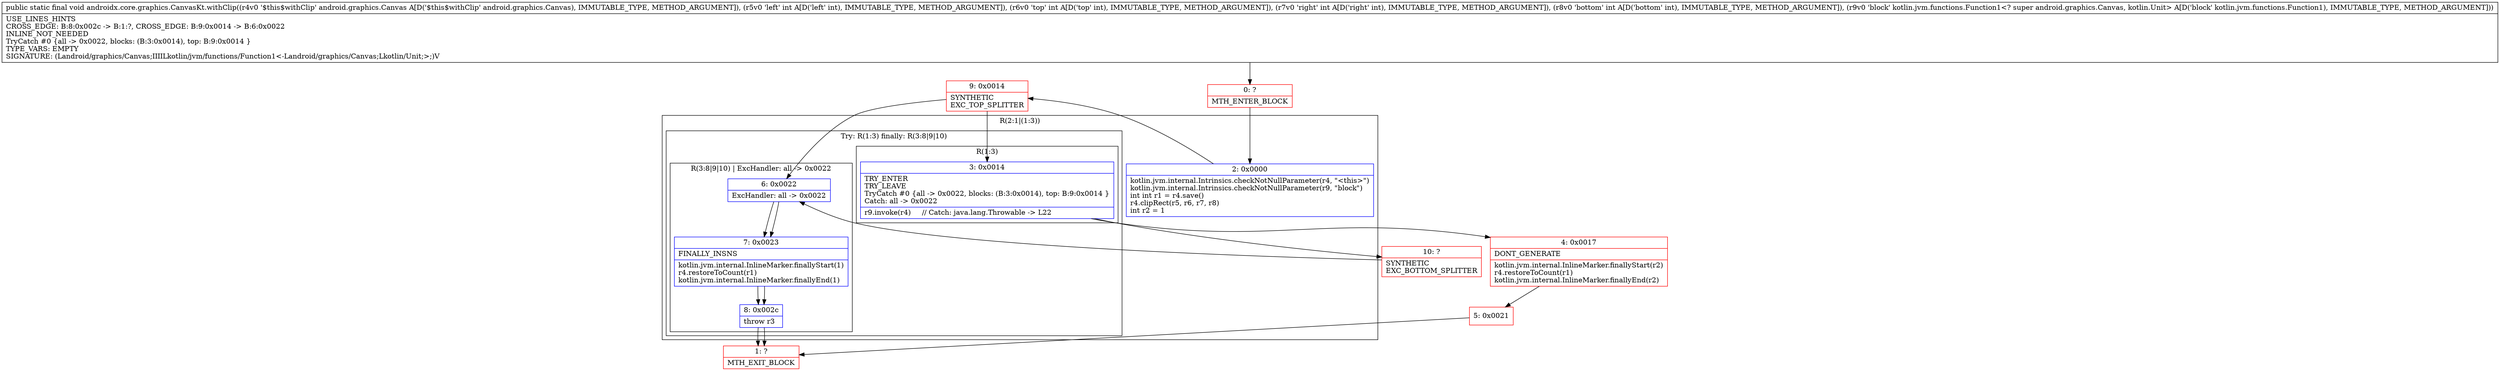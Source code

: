digraph "CFG forandroidx.core.graphics.CanvasKt.withClip(Landroid\/graphics\/Canvas;IIIILkotlin\/jvm\/functions\/Function1;)V" {
subgraph cluster_Region_358819353 {
label = "R(2:1|(1:3))";
node [shape=record,color=blue];
Node_2 [shape=record,label="{2\:\ 0x0000|kotlin.jvm.internal.Intrinsics.checkNotNullParameter(r4, \"\<this\>\")\lkotlin.jvm.internal.Intrinsics.checkNotNullParameter(r9, \"block\")\lint int r1 = r4.save()\lr4.clipRect(r5, r6, r7, r8)\lint r2 = 1\l}"];
subgraph cluster_TryCatchRegion_2027377513 {
label = "Try: R(1:3) finally: R(3:8|9|10)";
node [shape=record,color=blue];
subgraph cluster_Region_858503243 {
label = "R(1:3)";
node [shape=record,color=blue];
Node_3 [shape=record,label="{3\:\ 0x0014|TRY_ENTER\lTRY_LEAVE\lTryCatch #0 \{all \-\> 0x0022, blocks: (B:3:0x0014), top: B:9:0x0014 \}\lCatch: all \-\> 0x0022\l|r9.invoke(r4)     \/\/ Catch: java.lang.Throwable \-\> L22\l}"];
}
subgraph cluster_Region_771346277 {
label = "R(3:8|9|10) | ExcHandler: all \-\> 0x0022\l";
node [shape=record,color=blue];
Node_6 [shape=record,label="{6\:\ 0x0022|ExcHandler: all \-\> 0x0022\l}"];
Node_7 [shape=record,label="{7\:\ 0x0023|FINALLY_INSNS\l|kotlin.jvm.internal.InlineMarker.finallyStart(1)\lr4.restoreToCount(r1)\lkotlin.jvm.internal.InlineMarker.finallyEnd(1)\l}"];
Node_8 [shape=record,label="{8\:\ 0x002c|throw r3\l}"];
}
}
}
subgraph cluster_Region_771346277 {
label = "R(3:8|9|10) | ExcHandler: all \-\> 0x0022\l";
node [shape=record,color=blue];
Node_6 [shape=record,label="{6\:\ 0x0022|ExcHandler: all \-\> 0x0022\l}"];
Node_7 [shape=record,label="{7\:\ 0x0023|FINALLY_INSNS\l|kotlin.jvm.internal.InlineMarker.finallyStart(1)\lr4.restoreToCount(r1)\lkotlin.jvm.internal.InlineMarker.finallyEnd(1)\l}"];
Node_8 [shape=record,label="{8\:\ 0x002c|throw r3\l}"];
}
Node_0 [shape=record,color=red,label="{0\:\ ?|MTH_ENTER_BLOCK\l}"];
Node_9 [shape=record,color=red,label="{9\:\ 0x0014|SYNTHETIC\lEXC_TOP_SPLITTER\l}"];
Node_4 [shape=record,color=red,label="{4\:\ 0x0017|DONT_GENERATE\l|kotlin.jvm.internal.InlineMarker.finallyStart(r2)\lr4.restoreToCount(r1)\lkotlin.jvm.internal.InlineMarker.finallyEnd(r2)\l}"];
Node_5 [shape=record,color=red,label="{5\:\ 0x0021}"];
Node_1 [shape=record,color=red,label="{1\:\ ?|MTH_EXIT_BLOCK\l}"];
Node_10 [shape=record,color=red,label="{10\:\ ?|SYNTHETIC\lEXC_BOTTOM_SPLITTER\l}"];
MethodNode[shape=record,label="{public static final void androidx.core.graphics.CanvasKt.withClip((r4v0 '$this$withClip' android.graphics.Canvas A[D('$this$withClip' android.graphics.Canvas), IMMUTABLE_TYPE, METHOD_ARGUMENT]), (r5v0 'left' int A[D('left' int), IMMUTABLE_TYPE, METHOD_ARGUMENT]), (r6v0 'top' int A[D('top' int), IMMUTABLE_TYPE, METHOD_ARGUMENT]), (r7v0 'right' int A[D('right' int), IMMUTABLE_TYPE, METHOD_ARGUMENT]), (r8v0 'bottom' int A[D('bottom' int), IMMUTABLE_TYPE, METHOD_ARGUMENT]), (r9v0 'block' kotlin.jvm.functions.Function1\<? super android.graphics.Canvas, kotlin.Unit\> A[D('block' kotlin.jvm.functions.Function1), IMMUTABLE_TYPE, METHOD_ARGUMENT]))  | USE_LINES_HINTS\lCROSS_EDGE: B:8:0x002c \-\> B:1:?, CROSS_EDGE: B:9:0x0014 \-\> B:6:0x0022\lINLINE_NOT_NEEDED\lTryCatch #0 \{all \-\> 0x0022, blocks: (B:3:0x0014), top: B:9:0x0014 \}\lTYPE_VARS: EMPTY\lSIGNATURE: (Landroid\/graphics\/Canvas;IIIILkotlin\/jvm\/functions\/Function1\<\-Landroid\/graphics\/Canvas;Lkotlin\/Unit;\>;)V\l}"];
MethodNode -> Node_0;Node_2 -> Node_9;
Node_3 -> Node_4;
Node_3 -> Node_10;
Node_6 -> Node_7;
Node_7 -> Node_8;
Node_8 -> Node_1;
Node_6 -> Node_7;
Node_7 -> Node_8;
Node_8 -> Node_1;
Node_0 -> Node_2;
Node_9 -> Node_3;
Node_9 -> Node_6;
Node_4 -> Node_5;
Node_5 -> Node_1;
Node_10 -> Node_6;
}


